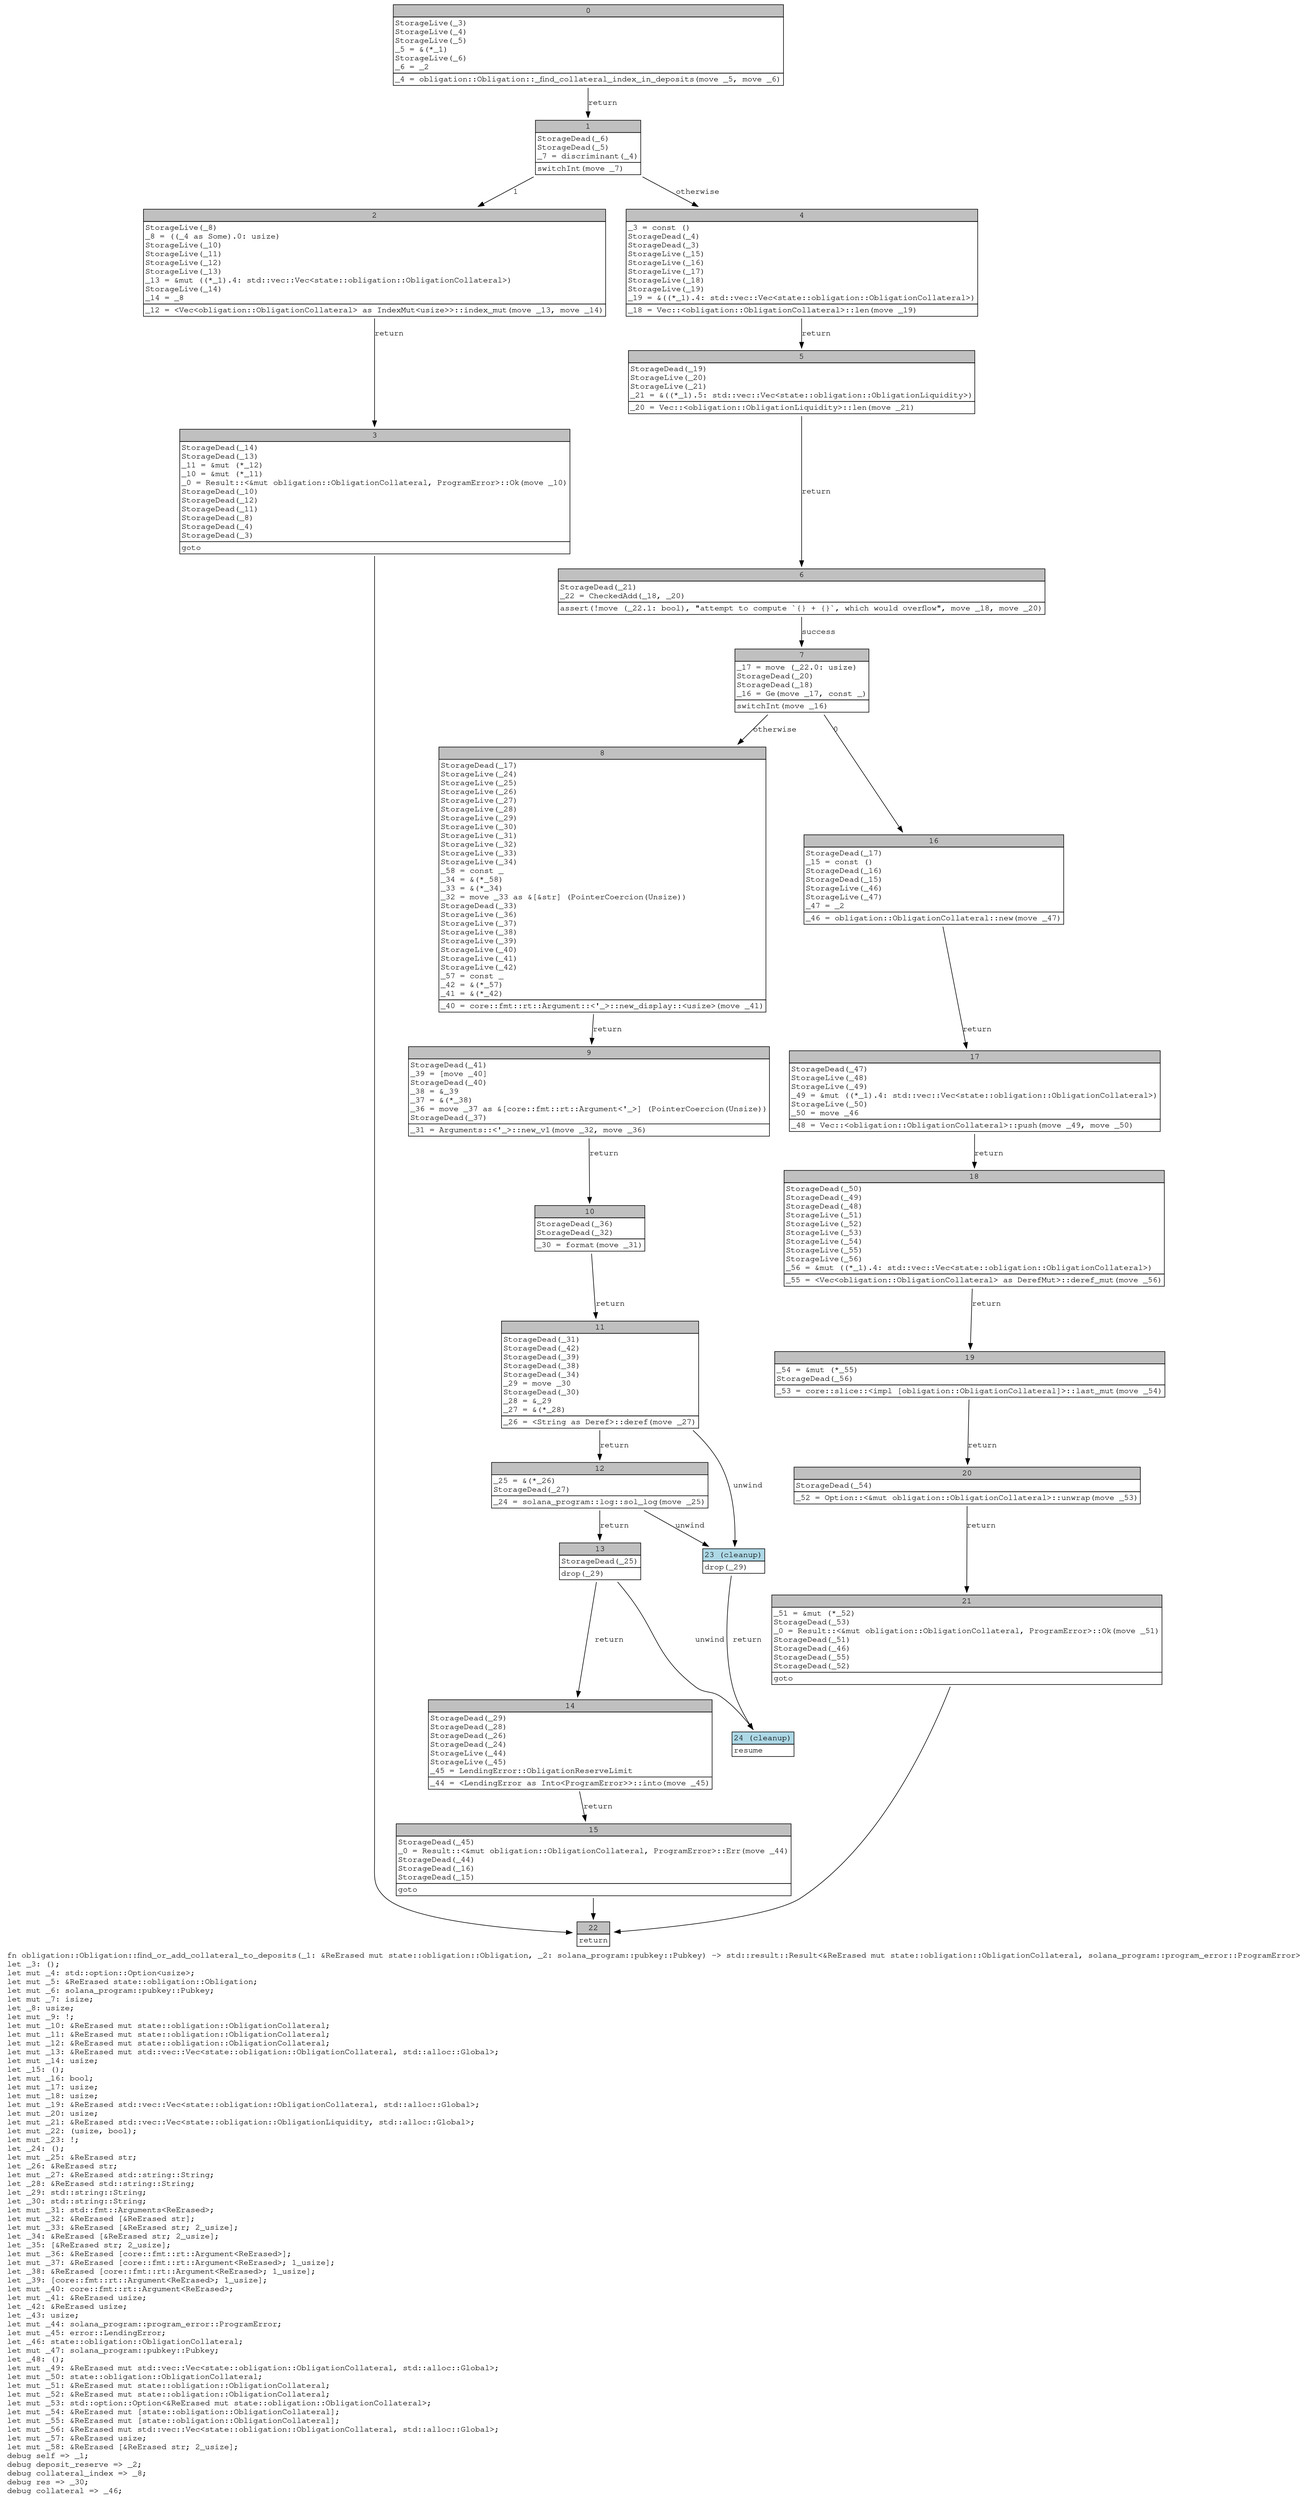 digraph Mir_0_331 {
    graph [fontname="Courier, monospace"];
    node [fontname="Courier, monospace"];
    edge [fontname="Courier, monospace"];
    label=<fn obligation::Obligation::find_or_add_collateral_to_deposits(_1: &amp;ReErased mut state::obligation::Obligation, _2: solana_program::pubkey::Pubkey) -&gt; std::result::Result&lt;&amp;ReErased mut state::obligation::ObligationCollateral, solana_program::program_error::ProgramError&gt;<br align="left"/>let _3: ();<br align="left"/>let mut _4: std::option::Option&lt;usize&gt;;<br align="left"/>let mut _5: &amp;ReErased state::obligation::Obligation;<br align="left"/>let mut _6: solana_program::pubkey::Pubkey;<br align="left"/>let mut _7: isize;<br align="left"/>let _8: usize;<br align="left"/>let mut _9: !;<br align="left"/>let mut _10: &amp;ReErased mut state::obligation::ObligationCollateral;<br align="left"/>let mut _11: &amp;ReErased mut state::obligation::ObligationCollateral;<br align="left"/>let mut _12: &amp;ReErased mut state::obligation::ObligationCollateral;<br align="left"/>let mut _13: &amp;ReErased mut std::vec::Vec&lt;state::obligation::ObligationCollateral, std::alloc::Global&gt;;<br align="left"/>let mut _14: usize;<br align="left"/>let _15: ();<br align="left"/>let mut _16: bool;<br align="left"/>let mut _17: usize;<br align="left"/>let mut _18: usize;<br align="left"/>let mut _19: &amp;ReErased std::vec::Vec&lt;state::obligation::ObligationCollateral, std::alloc::Global&gt;;<br align="left"/>let mut _20: usize;<br align="left"/>let mut _21: &amp;ReErased std::vec::Vec&lt;state::obligation::ObligationLiquidity, std::alloc::Global&gt;;<br align="left"/>let mut _22: (usize, bool);<br align="left"/>let mut _23: !;<br align="left"/>let _24: ();<br align="left"/>let mut _25: &amp;ReErased str;<br align="left"/>let _26: &amp;ReErased str;<br align="left"/>let mut _27: &amp;ReErased std::string::String;<br align="left"/>let _28: &amp;ReErased std::string::String;<br align="left"/>let _29: std::string::String;<br align="left"/>let _30: std::string::String;<br align="left"/>let mut _31: std::fmt::Arguments&lt;ReErased&gt;;<br align="left"/>let mut _32: &amp;ReErased [&amp;ReErased str];<br align="left"/>let mut _33: &amp;ReErased [&amp;ReErased str; 2_usize];<br align="left"/>let _34: &amp;ReErased [&amp;ReErased str; 2_usize];<br align="left"/>let _35: [&amp;ReErased str; 2_usize];<br align="left"/>let mut _36: &amp;ReErased [core::fmt::rt::Argument&lt;ReErased&gt;];<br align="left"/>let mut _37: &amp;ReErased [core::fmt::rt::Argument&lt;ReErased&gt;; 1_usize];<br align="left"/>let _38: &amp;ReErased [core::fmt::rt::Argument&lt;ReErased&gt;; 1_usize];<br align="left"/>let _39: [core::fmt::rt::Argument&lt;ReErased&gt;; 1_usize];<br align="left"/>let mut _40: core::fmt::rt::Argument&lt;ReErased&gt;;<br align="left"/>let mut _41: &amp;ReErased usize;<br align="left"/>let _42: &amp;ReErased usize;<br align="left"/>let _43: usize;<br align="left"/>let mut _44: solana_program::program_error::ProgramError;<br align="left"/>let mut _45: error::LendingError;<br align="left"/>let _46: state::obligation::ObligationCollateral;<br align="left"/>let mut _47: solana_program::pubkey::Pubkey;<br align="left"/>let _48: ();<br align="left"/>let mut _49: &amp;ReErased mut std::vec::Vec&lt;state::obligation::ObligationCollateral, std::alloc::Global&gt;;<br align="left"/>let mut _50: state::obligation::ObligationCollateral;<br align="left"/>let mut _51: &amp;ReErased mut state::obligation::ObligationCollateral;<br align="left"/>let mut _52: &amp;ReErased mut state::obligation::ObligationCollateral;<br align="left"/>let mut _53: std::option::Option&lt;&amp;ReErased mut state::obligation::ObligationCollateral&gt;;<br align="left"/>let mut _54: &amp;ReErased mut [state::obligation::ObligationCollateral];<br align="left"/>let mut _55: &amp;ReErased mut [state::obligation::ObligationCollateral];<br align="left"/>let mut _56: &amp;ReErased mut std::vec::Vec&lt;state::obligation::ObligationCollateral, std::alloc::Global&gt;;<br align="left"/>let mut _57: &amp;ReErased usize;<br align="left"/>let mut _58: &amp;ReErased [&amp;ReErased str; 2_usize];<br align="left"/>debug self =&gt; _1;<br align="left"/>debug deposit_reserve =&gt; _2;<br align="left"/>debug collateral_index =&gt; _8;<br align="left"/>debug res =&gt; _30;<br align="left"/>debug collateral =&gt; _46;<br align="left"/>>;
    bb0__0_331 [shape="none", label=<<table border="0" cellborder="1" cellspacing="0"><tr><td bgcolor="gray" align="center" colspan="1">0</td></tr><tr><td align="left" balign="left">StorageLive(_3)<br/>StorageLive(_4)<br/>StorageLive(_5)<br/>_5 = &amp;(*_1)<br/>StorageLive(_6)<br/>_6 = _2<br/></td></tr><tr><td align="left">_4 = obligation::Obligation::_find_collateral_index_in_deposits(move _5, move _6)</td></tr></table>>];
    bb1__0_331 [shape="none", label=<<table border="0" cellborder="1" cellspacing="0"><tr><td bgcolor="gray" align="center" colspan="1">1</td></tr><tr><td align="left" balign="left">StorageDead(_6)<br/>StorageDead(_5)<br/>_7 = discriminant(_4)<br/></td></tr><tr><td align="left">switchInt(move _7)</td></tr></table>>];
    bb2__0_331 [shape="none", label=<<table border="0" cellborder="1" cellspacing="0"><tr><td bgcolor="gray" align="center" colspan="1">2</td></tr><tr><td align="left" balign="left">StorageLive(_8)<br/>_8 = ((_4 as Some).0: usize)<br/>StorageLive(_10)<br/>StorageLive(_11)<br/>StorageLive(_12)<br/>StorageLive(_13)<br/>_13 = &amp;mut ((*_1).4: std::vec::Vec&lt;state::obligation::ObligationCollateral&gt;)<br/>StorageLive(_14)<br/>_14 = _8<br/></td></tr><tr><td align="left">_12 = &lt;Vec&lt;obligation::ObligationCollateral&gt; as IndexMut&lt;usize&gt;&gt;::index_mut(move _13, move _14)</td></tr></table>>];
    bb3__0_331 [shape="none", label=<<table border="0" cellborder="1" cellspacing="0"><tr><td bgcolor="gray" align="center" colspan="1">3</td></tr><tr><td align="left" balign="left">StorageDead(_14)<br/>StorageDead(_13)<br/>_11 = &amp;mut (*_12)<br/>_10 = &amp;mut (*_11)<br/>_0 = Result::&lt;&amp;mut obligation::ObligationCollateral, ProgramError&gt;::Ok(move _10)<br/>StorageDead(_10)<br/>StorageDead(_12)<br/>StorageDead(_11)<br/>StorageDead(_8)<br/>StorageDead(_4)<br/>StorageDead(_3)<br/></td></tr><tr><td align="left">goto</td></tr></table>>];
    bb4__0_331 [shape="none", label=<<table border="0" cellborder="1" cellspacing="0"><tr><td bgcolor="gray" align="center" colspan="1">4</td></tr><tr><td align="left" balign="left">_3 = const ()<br/>StorageDead(_4)<br/>StorageDead(_3)<br/>StorageLive(_15)<br/>StorageLive(_16)<br/>StorageLive(_17)<br/>StorageLive(_18)<br/>StorageLive(_19)<br/>_19 = &amp;((*_1).4: std::vec::Vec&lt;state::obligation::ObligationCollateral&gt;)<br/></td></tr><tr><td align="left">_18 = Vec::&lt;obligation::ObligationCollateral&gt;::len(move _19)</td></tr></table>>];
    bb5__0_331 [shape="none", label=<<table border="0" cellborder="1" cellspacing="0"><tr><td bgcolor="gray" align="center" colspan="1">5</td></tr><tr><td align="left" balign="left">StorageDead(_19)<br/>StorageLive(_20)<br/>StorageLive(_21)<br/>_21 = &amp;((*_1).5: std::vec::Vec&lt;state::obligation::ObligationLiquidity&gt;)<br/></td></tr><tr><td align="left">_20 = Vec::&lt;obligation::ObligationLiquidity&gt;::len(move _21)</td></tr></table>>];
    bb6__0_331 [shape="none", label=<<table border="0" cellborder="1" cellspacing="0"><tr><td bgcolor="gray" align="center" colspan="1">6</td></tr><tr><td align="left" balign="left">StorageDead(_21)<br/>_22 = CheckedAdd(_18, _20)<br/></td></tr><tr><td align="left">assert(!move (_22.1: bool), &quot;attempt to compute `{} + {}`, which would overflow&quot;, move _18, move _20)</td></tr></table>>];
    bb7__0_331 [shape="none", label=<<table border="0" cellborder="1" cellspacing="0"><tr><td bgcolor="gray" align="center" colspan="1">7</td></tr><tr><td align="left" balign="left">_17 = move (_22.0: usize)<br/>StorageDead(_20)<br/>StorageDead(_18)<br/>_16 = Ge(move _17, const _)<br/></td></tr><tr><td align="left">switchInt(move _16)</td></tr></table>>];
    bb8__0_331 [shape="none", label=<<table border="0" cellborder="1" cellspacing="0"><tr><td bgcolor="gray" align="center" colspan="1">8</td></tr><tr><td align="left" balign="left">StorageDead(_17)<br/>StorageLive(_24)<br/>StorageLive(_25)<br/>StorageLive(_26)<br/>StorageLive(_27)<br/>StorageLive(_28)<br/>StorageLive(_29)<br/>StorageLive(_30)<br/>StorageLive(_31)<br/>StorageLive(_32)<br/>StorageLive(_33)<br/>StorageLive(_34)<br/>_58 = const _<br/>_34 = &amp;(*_58)<br/>_33 = &amp;(*_34)<br/>_32 = move _33 as &amp;[&amp;str] (PointerCoercion(Unsize))<br/>StorageDead(_33)<br/>StorageLive(_36)<br/>StorageLive(_37)<br/>StorageLive(_38)<br/>StorageLive(_39)<br/>StorageLive(_40)<br/>StorageLive(_41)<br/>StorageLive(_42)<br/>_57 = const _<br/>_42 = &amp;(*_57)<br/>_41 = &amp;(*_42)<br/></td></tr><tr><td align="left">_40 = core::fmt::rt::Argument::&lt;'_&gt;::new_display::&lt;usize&gt;(move _41)</td></tr></table>>];
    bb9__0_331 [shape="none", label=<<table border="0" cellborder="1" cellspacing="0"><tr><td bgcolor="gray" align="center" colspan="1">9</td></tr><tr><td align="left" balign="left">StorageDead(_41)<br/>_39 = [move _40]<br/>StorageDead(_40)<br/>_38 = &amp;_39<br/>_37 = &amp;(*_38)<br/>_36 = move _37 as &amp;[core::fmt::rt::Argument&lt;'_&gt;] (PointerCoercion(Unsize))<br/>StorageDead(_37)<br/></td></tr><tr><td align="left">_31 = Arguments::&lt;'_&gt;::new_v1(move _32, move _36)</td></tr></table>>];
    bb10__0_331 [shape="none", label=<<table border="0" cellborder="1" cellspacing="0"><tr><td bgcolor="gray" align="center" colspan="1">10</td></tr><tr><td align="left" balign="left">StorageDead(_36)<br/>StorageDead(_32)<br/></td></tr><tr><td align="left">_30 = format(move _31)</td></tr></table>>];
    bb11__0_331 [shape="none", label=<<table border="0" cellborder="1" cellspacing="0"><tr><td bgcolor="gray" align="center" colspan="1">11</td></tr><tr><td align="left" balign="left">StorageDead(_31)<br/>StorageDead(_42)<br/>StorageDead(_39)<br/>StorageDead(_38)<br/>StorageDead(_34)<br/>_29 = move _30<br/>StorageDead(_30)<br/>_28 = &amp;_29<br/>_27 = &amp;(*_28)<br/></td></tr><tr><td align="left">_26 = &lt;String as Deref&gt;::deref(move _27)</td></tr></table>>];
    bb12__0_331 [shape="none", label=<<table border="0" cellborder="1" cellspacing="0"><tr><td bgcolor="gray" align="center" colspan="1">12</td></tr><tr><td align="left" balign="left">_25 = &amp;(*_26)<br/>StorageDead(_27)<br/></td></tr><tr><td align="left">_24 = solana_program::log::sol_log(move _25)</td></tr></table>>];
    bb13__0_331 [shape="none", label=<<table border="0" cellborder="1" cellspacing="0"><tr><td bgcolor="gray" align="center" colspan="1">13</td></tr><tr><td align="left" balign="left">StorageDead(_25)<br/></td></tr><tr><td align="left">drop(_29)</td></tr></table>>];
    bb14__0_331 [shape="none", label=<<table border="0" cellborder="1" cellspacing="0"><tr><td bgcolor="gray" align="center" colspan="1">14</td></tr><tr><td align="left" balign="left">StorageDead(_29)<br/>StorageDead(_28)<br/>StorageDead(_26)<br/>StorageDead(_24)<br/>StorageLive(_44)<br/>StorageLive(_45)<br/>_45 = LendingError::ObligationReserveLimit<br/></td></tr><tr><td align="left">_44 = &lt;LendingError as Into&lt;ProgramError&gt;&gt;::into(move _45)</td></tr></table>>];
    bb15__0_331 [shape="none", label=<<table border="0" cellborder="1" cellspacing="0"><tr><td bgcolor="gray" align="center" colspan="1">15</td></tr><tr><td align="left" balign="left">StorageDead(_45)<br/>_0 = Result::&lt;&amp;mut obligation::ObligationCollateral, ProgramError&gt;::Err(move _44)<br/>StorageDead(_44)<br/>StorageDead(_16)<br/>StorageDead(_15)<br/></td></tr><tr><td align="left">goto</td></tr></table>>];
    bb16__0_331 [shape="none", label=<<table border="0" cellborder="1" cellspacing="0"><tr><td bgcolor="gray" align="center" colspan="1">16</td></tr><tr><td align="left" balign="left">StorageDead(_17)<br/>_15 = const ()<br/>StorageDead(_16)<br/>StorageDead(_15)<br/>StorageLive(_46)<br/>StorageLive(_47)<br/>_47 = _2<br/></td></tr><tr><td align="left">_46 = obligation::ObligationCollateral::new(move _47)</td></tr></table>>];
    bb17__0_331 [shape="none", label=<<table border="0" cellborder="1" cellspacing="0"><tr><td bgcolor="gray" align="center" colspan="1">17</td></tr><tr><td align="left" balign="left">StorageDead(_47)<br/>StorageLive(_48)<br/>StorageLive(_49)<br/>_49 = &amp;mut ((*_1).4: std::vec::Vec&lt;state::obligation::ObligationCollateral&gt;)<br/>StorageLive(_50)<br/>_50 = move _46<br/></td></tr><tr><td align="left">_48 = Vec::&lt;obligation::ObligationCollateral&gt;::push(move _49, move _50)</td></tr></table>>];
    bb18__0_331 [shape="none", label=<<table border="0" cellborder="1" cellspacing="0"><tr><td bgcolor="gray" align="center" colspan="1">18</td></tr><tr><td align="left" balign="left">StorageDead(_50)<br/>StorageDead(_49)<br/>StorageDead(_48)<br/>StorageLive(_51)<br/>StorageLive(_52)<br/>StorageLive(_53)<br/>StorageLive(_54)<br/>StorageLive(_55)<br/>StorageLive(_56)<br/>_56 = &amp;mut ((*_1).4: std::vec::Vec&lt;state::obligation::ObligationCollateral&gt;)<br/></td></tr><tr><td align="left">_55 = &lt;Vec&lt;obligation::ObligationCollateral&gt; as DerefMut&gt;::deref_mut(move _56)</td></tr></table>>];
    bb19__0_331 [shape="none", label=<<table border="0" cellborder="1" cellspacing="0"><tr><td bgcolor="gray" align="center" colspan="1">19</td></tr><tr><td align="left" balign="left">_54 = &amp;mut (*_55)<br/>StorageDead(_56)<br/></td></tr><tr><td align="left">_53 = core::slice::&lt;impl [obligation::ObligationCollateral]&gt;::last_mut(move _54)</td></tr></table>>];
    bb20__0_331 [shape="none", label=<<table border="0" cellborder="1" cellspacing="0"><tr><td bgcolor="gray" align="center" colspan="1">20</td></tr><tr><td align="left" balign="left">StorageDead(_54)<br/></td></tr><tr><td align="left">_52 = Option::&lt;&amp;mut obligation::ObligationCollateral&gt;::unwrap(move _53)</td></tr></table>>];
    bb21__0_331 [shape="none", label=<<table border="0" cellborder="1" cellspacing="0"><tr><td bgcolor="gray" align="center" colspan="1">21</td></tr><tr><td align="left" balign="left">_51 = &amp;mut (*_52)<br/>StorageDead(_53)<br/>_0 = Result::&lt;&amp;mut obligation::ObligationCollateral, ProgramError&gt;::Ok(move _51)<br/>StorageDead(_51)<br/>StorageDead(_46)<br/>StorageDead(_55)<br/>StorageDead(_52)<br/></td></tr><tr><td align="left">goto</td></tr></table>>];
    bb22__0_331 [shape="none", label=<<table border="0" cellborder="1" cellspacing="0"><tr><td bgcolor="gray" align="center" colspan="1">22</td></tr><tr><td align="left">return</td></tr></table>>];
    bb23__0_331 [shape="none", label=<<table border="0" cellborder="1" cellspacing="0"><tr><td bgcolor="lightblue" align="center" colspan="1">23 (cleanup)</td></tr><tr><td align="left">drop(_29)</td></tr></table>>];
    bb24__0_331 [shape="none", label=<<table border="0" cellborder="1" cellspacing="0"><tr><td bgcolor="lightblue" align="center" colspan="1">24 (cleanup)</td></tr><tr><td align="left">resume</td></tr></table>>];
    bb0__0_331 -> bb1__0_331 [label="return"];
    bb1__0_331 -> bb2__0_331 [label="1"];
    bb1__0_331 -> bb4__0_331 [label="otherwise"];
    bb2__0_331 -> bb3__0_331 [label="return"];
    bb3__0_331 -> bb22__0_331 [label=""];
    bb4__0_331 -> bb5__0_331 [label="return"];
    bb5__0_331 -> bb6__0_331 [label="return"];
    bb6__0_331 -> bb7__0_331 [label="success"];
    bb7__0_331 -> bb16__0_331 [label="0"];
    bb7__0_331 -> bb8__0_331 [label="otherwise"];
    bb8__0_331 -> bb9__0_331 [label="return"];
    bb9__0_331 -> bb10__0_331 [label="return"];
    bb10__0_331 -> bb11__0_331 [label="return"];
    bb11__0_331 -> bb12__0_331 [label="return"];
    bb11__0_331 -> bb23__0_331 [label="unwind"];
    bb12__0_331 -> bb13__0_331 [label="return"];
    bb12__0_331 -> bb23__0_331 [label="unwind"];
    bb13__0_331 -> bb14__0_331 [label="return"];
    bb13__0_331 -> bb24__0_331 [label="unwind"];
    bb14__0_331 -> bb15__0_331 [label="return"];
    bb15__0_331 -> bb22__0_331 [label=""];
    bb16__0_331 -> bb17__0_331 [label="return"];
    bb17__0_331 -> bb18__0_331 [label="return"];
    bb18__0_331 -> bb19__0_331 [label="return"];
    bb19__0_331 -> bb20__0_331 [label="return"];
    bb20__0_331 -> bb21__0_331 [label="return"];
    bb21__0_331 -> bb22__0_331 [label=""];
    bb23__0_331 -> bb24__0_331 [label="return"];
}
